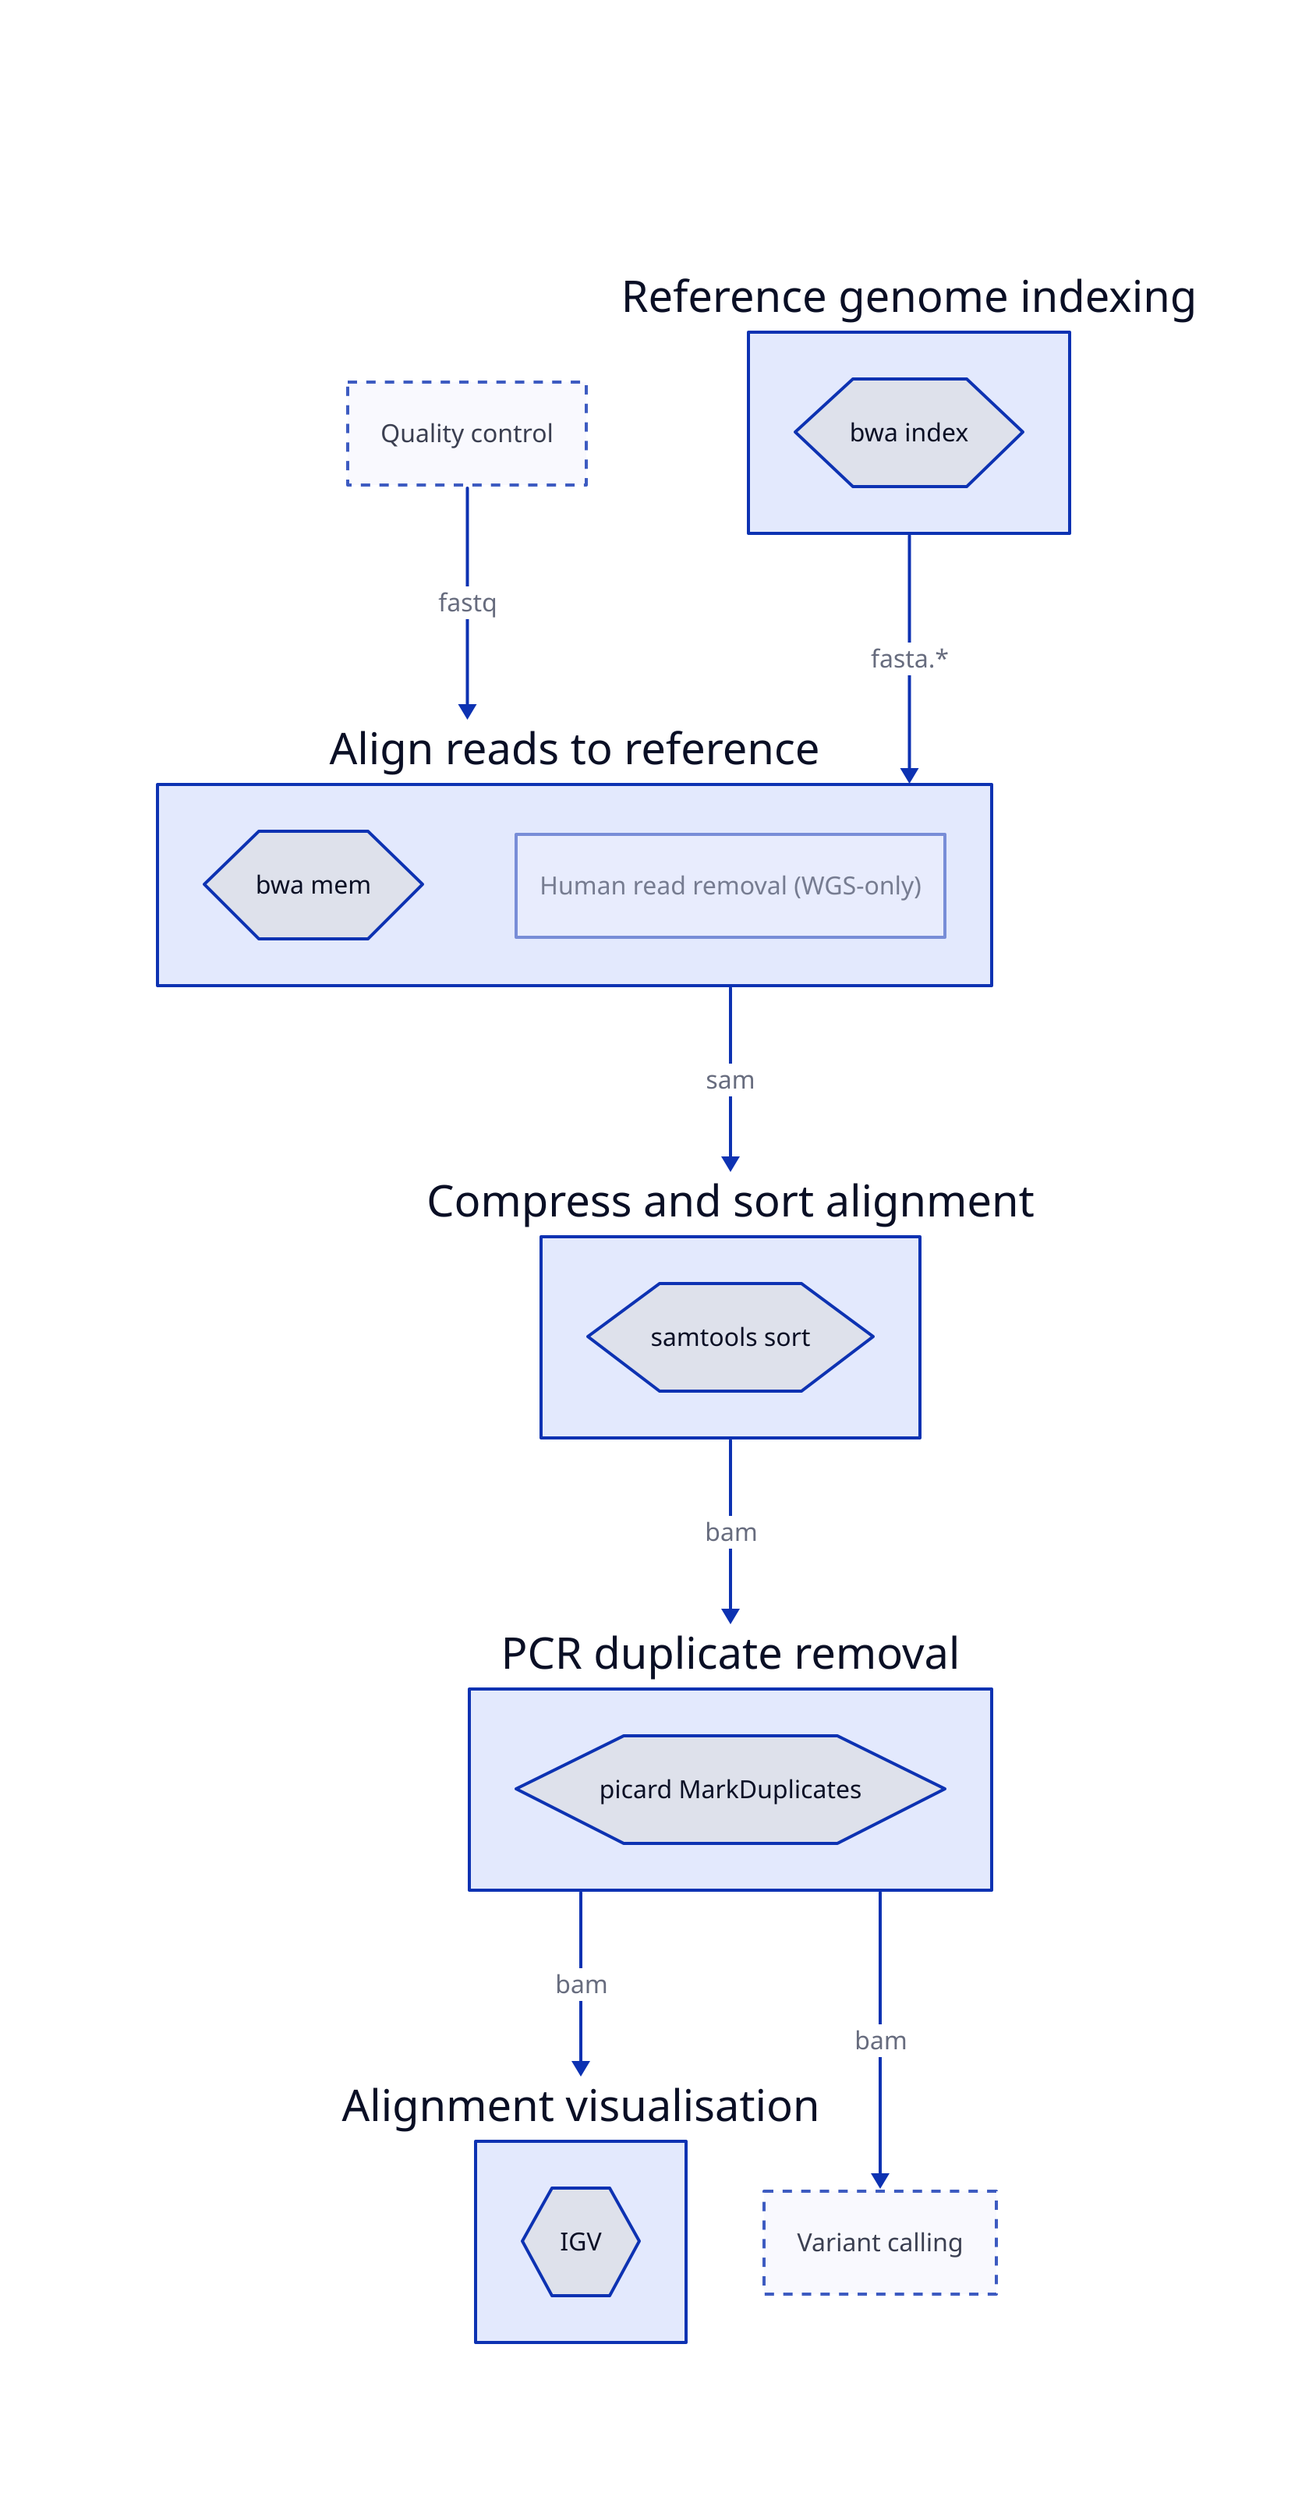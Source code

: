 vars: {
  d2-config: {
    layout-engine: elk
    # Terminal theme code
    theme-id: 104
  }
}

# grid-columns: 5
# grid-rows: 10

title: |md
  # Read mapping
| {near: top-center}

Quality control: {
  style: {
    opacity: 0.8
    stroke-dash: 3
  }
}

# Quality control -> Read mapping.Align reads to reference: fastq
Quality control -> Align reads to reference: fastq

# Quality control -> Human read removal: fastq
# Human read removal -> Align reads to reference: fastq

# Human read removal: {
#   style: {
#     opacity: 0.5
#   }
# }

# Read mapping: {
Reference genome indexing: {
  bwa index: {
    shape: hexagon
  }
}

Align reads to reference: {
  bwa mem: {
    shape: hexagon
  }
  Human read removal (WGS-only): {
    style: {
      opacity: 0.5
    }
  }
}
Compress and sort alignment: {
  samtools sort: {
    shape: hexagon
  }
}
PCR duplicate removal: {
  picard MarkDuplicates: {
    shape: hexagon
  }
}
# Base quality recalibration: {
#   GATK BaseRecalibrator: {
#     shape: hexagon
#     style: {
#       opacity: 0.8
#       stroke-dash: 3
#     }
#   }
#   style: {
#     opacity: 0.8
#     stroke-dash: 3
#   }
# }
Alignment visualisation: {
  IGV: {
    shape: hexagon
  }
}
Reference genome indexing -> Align reads to reference: fasta.*
Align reads to reference -> Compress and sort alignment: sam
Compress and sort alignment -> PCR duplicate removal: bam
# PCR duplicate removal -> Base quality recalibration
# Base quality recalibration -> Alignment visualisation: bam
PCR duplicate removal -> Alignment visualisation: bam
# }

# Read mapping -> Variant calling: bam
# PCR duplicate removal -> Variant calling
# Read mapping.Base quality recalibration -> Variant calling
# Base quality recalibration -> Variant calling
PCR duplicate removal -> Variant calling: bam

Variant calling: {
  style: {
    opacity: 0.8
    stroke-dash: 3
  }
}
